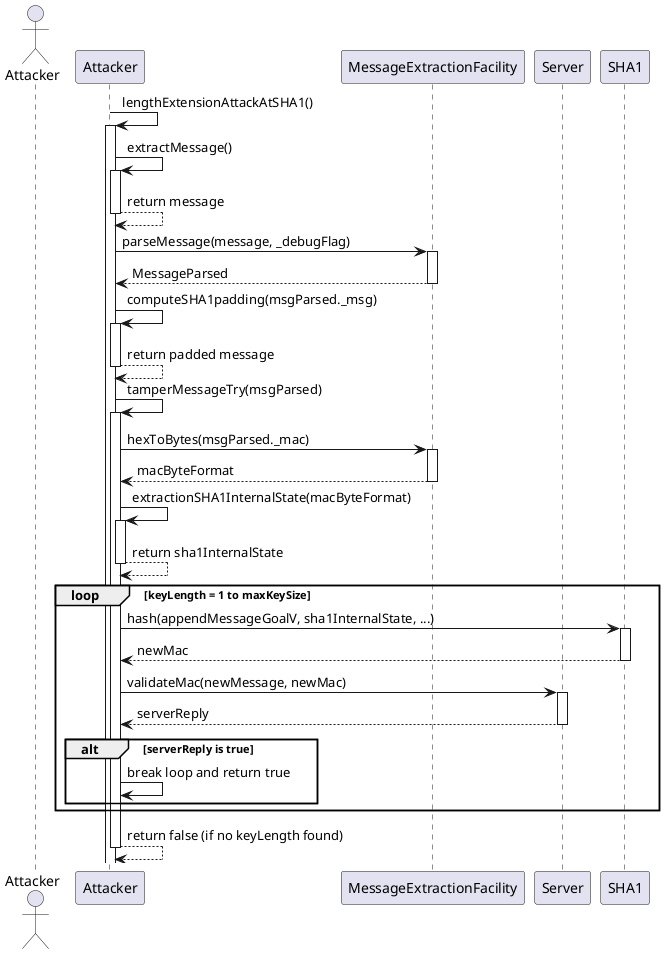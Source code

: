 @startuml

actor Attacker

participant "Attacker" as A
participant "MessageExtractionFacility" as MEF
participant "Server" as S
participant "SHA1" as SHA

A -> A : lengthExtensionAttackAtSHA1()
activate A

A -> A : extractMessage()
activate A
A --> A : return message
deactivate A

A -> MEF : parseMessage(message, _debugFlag)
activate MEF
MEF --> A : MessageParsed
deactivate MEF

A -> A : computeSHA1padding(msgParsed._msg)
activate A
A --> A : return padded message
deactivate A

A -> A : tamperMessageTry(msgParsed)
activate A

A -> MEF : hexToBytes(msgParsed._mac)
activate MEF
MEF --> A : macByteFormat
deactivate MEF

A -> A : extractionSHA1InternalState(macByteFormat)
activate A
A --> A : return sha1InternalState
deactivate A

loop keyLength = 1 to maxKeySize
    A -> SHA : hash(appendMessageGoalV, sha1InternalState, ...)
    activate SHA
    SHA --> A : newMac
    deactivate SHA
    
    A -> S : validateMac(newMessage, newMac)
    activate S
    S --> A : serverReply
    deactivate S
    
    alt serverReply is true
        A -> A : break loop and return true
    end
end

A --> A : return false (if no keyLength found)
deactivate A

@enduml